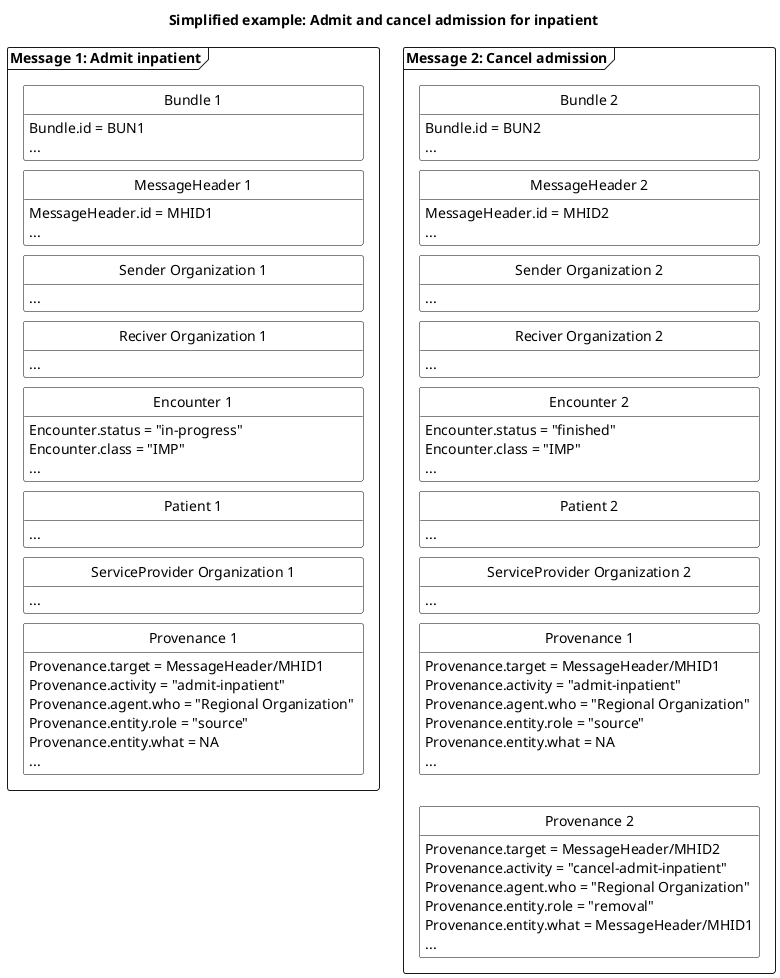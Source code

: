 @startuml HNAdmitEnteredInError

'layout
skinparam class {
    BackgroundColor White
    BorderColor Black
    ArrowColor Black
  }
hide circle
hide empty members
skinparam SameClassWidth true
skinparam Ranksep 10


'title
title Simplified example: Admit and cancel admission for inpatient

'Message 1: Admit inpatient
package "Message 1: Admit inpatient" as admit <<Frame>>{
    class "Bundle 1" as admitB {
        Bundle.id = BUN1
        ...
    }
    class "MessageHeader 1" as admitMH{
        MessageHeader.id = MHID1
        ...
    }
    class "Sender Organization 1" as admitSOrg{
        ...
    }
    class "Reciver Organization 1" as admitROrg{
        ...
    }
    class "Encounter 1" as admitENC{
        Encounter.status = "in-progress"
        Encounter.class = "IMP"
        ...
    }
    class "Patient 1" as admitPT{
        ...
    }
    class "ServiceProvider Organization 1" as admitSPOrg{
        ...
    }
    class "Provenance 1" as admitPRO{
        Provenance.target = MessageHeader/MHID1
        Provenance.activity = "admit-inpatient"
        Provenance.agent.who = "Regional Organization"
        Provenance.entity.role = "source"
        Provenance.entity.what = NA 
        ...
    }

admitB -[hidden]- admitMH
admitMH -[hidden]- admitSOrg
admitSOrg-[hidden]-admitROrg
admitROrg-[hidden]-admitENC
admitENC-[hidden]-admitPT
admitPT-[hidden]-admitSPOrg
admitSPOrg-[hidden]-admitPRO

}

'Message 2: Entered in Error inpatient
package "Message 2: Cancel admission" as error <<Frame>> {
    class "Bundle 2" as errorB {
        Bundle.id = BUN2
        ...
    }
    class "MessageHeader 2" as errorMH{
        MessageHeader.id = MHID2
        ...
    }
    class "Sender Organization 2" as errorSOrg{
        ...
    }
    class "Reciver Organization 2" as errorROrg{
        ...
    }
    class "Encounter 2" as errorENC{
        Encounter.status = "finished"
        Encounter.class = "IMP"
        ...
    }
    class "Patient 2" as errorPT{
        ...
    }
    class "ServiceProvider Organization 2" as errorSPOrg{
        ...
    }
    class "Provenance 1" as admiterrorPRO{
        Provenance.target = MessageHeader/MHID1
        Provenance.activity = "admit-inpatient"        
        Provenance.agent.who = "Regional Organization"
        Provenance.entity.role = "source"
        Provenance.entity.what = NA
        ...
    }
    class "Provenance 2" as errorPRO{
        Provenance.target = MessageHeader/MHID2
        Provenance.activity = "cancel-admit-inpatient"
        Provenance.agent.who = "Regional Organization"
        Provenance.entity.role = "removal"
        Provenance.entity.what = MessageHeader/MHID1
        ...
    }
errorB-[hidden]-errorMH
errorMH-[hidden]-errorSOrg
errorSOrg-[hidden]-errorROrg
errorROrg-[hidden]-errorENC
errorENC-[hidden]-errorPT
errorPT-[hidden]-errorSPOrg
errorSPOrg-[hidden]-admiterrorPRO
admiterrorPRO-[hidden]-errorPRO

}

' pile mellem de to beskeder
' admit --> error


@enduml


